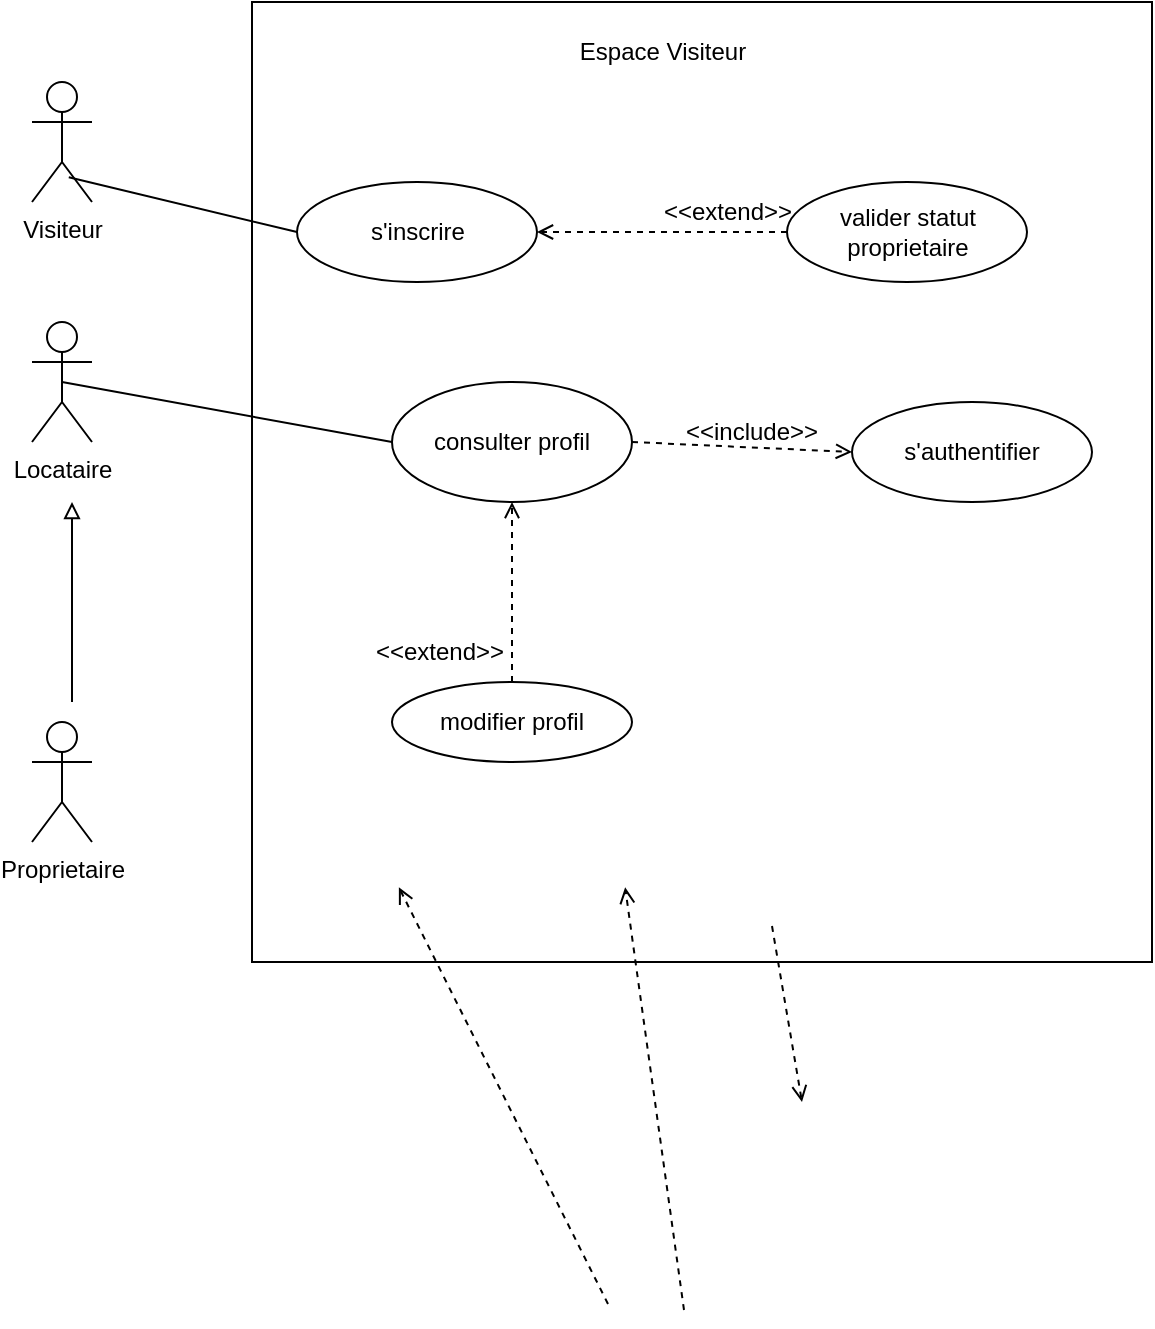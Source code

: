 <mxfile version="24.9.3">
  <diagram name="Page-1" id="qK_Wsu-0rvwlbRPcCPJc">
    <mxGraphModel dx="1114" dy="560" grid="1" gridSize="10" guides="1" tooltips="1" connect="1" arrows="1" fold="1" page="1" pageScale="1" pageWidth="827" pageHeight="1169" math="0" shadow="0">
      <root>
        <mxCell id="0" />
        <mxCell id="1" parent="0" />
        <mxCell id="EcFpb2TM-bkTd2eWVxg3-1" value="" style="rounded=0;whiteSpace=wrap;html=1;fontFamily=Times New Roman;" parent="1" vertex="1">
          <mxGeometry x="350" y="40" width="450" height="480" as="geometry" />
        </mxCell>
        <mxCell id="EcFpb2TM-bkTd2eWVxg3-3" value="&lt;font style=&quot;vertical-align: inherit;&quot;&gt;&lt;font style=&quot;vertical-align: inherit;&quot;&gt;&lt;font style=&quot;vertical-align: inherit;&quot;&gt;&lt;font style=&quot;vertical-align: inherit;&quot;&gt;Espace Visiteur&lt;/font&gt;&lt;/font&gt;&lt;/font&gt;&lt;/font&gt;" style="text;html=1;align=center;verticalAlign=middle;whiteSpace=wrap;rounded=0;" parent="1" vertex="1">
          <mxGeometry x="492.5" y="50" width="125" height="30" as="geometry" />
        </mxCell>
        <mxCell id="EcFpb2TM-bkTd2eWVxg3-4" value="&lt;font style=&quot;vertical-align: inherit;&quot;&gt;&lt;font style=&quot;vertical-align: inherit;&quot;&gt;Visiteur&lt;/font&gt;&lt;/font&gt;" style="shape=umlActor;verticalLabelPosition=bottom;verticalAlign=top;html=1;outlineConnect=0;" parent="1" vertex="1">
          <mxGeometry x="240" y="80" width="30" height="60" as="geometry" />
        </mxCell>
        <mxCell id="EcFpb2TM-bkTd2eWVxg3-5" value="&lt;font style=&quot;vertical-align: inherit;&quot;&gt;&lt;font style=&quot;vertical-align: inherit;&quot;&gt;&lt;font style=&quot;vertical-align: inherit;&quot;&gt;&lt;font style=&quot;vertical-align: inherit;&quot;&gt;Locataire&lt;/font&gt;&lt;/font&gt;&lt;/font&gt;&lt;/font&gt;" style="shape=umlActor;verticalLabelPosition=bottom;verticalAlign=top;html=1;outlineConnect=0;" parent="1" vertex="1">
          <mxGeometry x="240" y="200" width="30" height="60" as="geometry" />
        </mxCell>
        <mxCell id="EcFpb2TM-bkTd2eWVxg3-7" value="&lt;font style=&quot;vertical-align: inherit;&quot;&gt;&lt;font style=&quot;vertical-align: inherit;&quot;&gt;Proprietaire&lt;/font&gt;&lt;/font&gt;" style="shape=umlActor;verticalLabelPosition=bottom;verticalAlign=top;html=1;outlineConnect=0;" parent="1" vertex="1">
          <mxGeometry x="240" y="400" width="30" height="60" as="geometry" />
        </mxCell>
        <mxCell id="EcFpb2TM-bkTd2eWVxg3-8" value="&lt;font style=&quot;vertical-align: inherit;&quot;&gt;&lt;font style=&quot;vertical-align: inherit;&quot;&gt;&lt;font style=&quot;vertical-align: inherit;&quot;&gt;&lt;font style=&quot;vertical-align: inherit;&quot;&gt;s&#39;inscrire&lt;/font&gt;&lt;/font&gt;&lt;/font&gt;&lt;/font&gt;" style="ellipse;whiteSpace=wrap;html=1;" parent="1" vertex="1">
          <mxGeometry x="372.5" y="130" width="120" height="50" as="geometry" />
        </mxCell>
        <mxCell id="EcFpb2TM-bkTd2eWVxg3-10" value="&lt;font style=&quot;vertical-align: inherit;&quot;&gt;&lt;font style=&quot;vertical-align: inherit;&quot;&gt;&lt;font style=&quot;vertical-align: inherit;&quot;&gt;&lt;font style=&quot;vertical-align: inherit;&quot;&gt;valider statut proprietaire&lt;/font&gt;&lt;/font&gt;&lt;/font&gt;&lt;/font&gt;" style="ellipse;whiteSpace=wrap;html=1;" parent="1" vertex="1">
          <mxGeometry x="617.5" y="130" width="120" height="50" as="geometry" />
        </mxCell>
        <mxCell id="EcFpb2TM-bkTd2eWVxg3-13" value="" style="endArrow=none;html=1;rounded=0;entryX=0;entryY=0.5;entryDx=0;entryDy=0;exitX=0.613;exitY=0.794;exitDx=0;exitDy=0;exitPerimeter=0;" parent="1" source="EcFpb2TM-bkTd2eWVxg3-4" target="EcFpb2TM-bkTd2eWVxg3-8" edge="1">
          <mxGeometry width="50" height="50" relative="1" as="geometry">
            <mxPoint x="480" y="240" as="sourcePoint" />
            <mxPoint x="530" y="190" as="targetPoint" />
          </mxGeometry>
        </mxCell>
        <mxCell id="EcFpb2TM-bkTd2eWVxg3-18" value="&lt;font style=&quot;vertical-align: inherit;&quot;&gt;&lt;font style=&quot;vertical-align: inherit;&quot;&gt;&lt;font style=&quot;vertical-align: inherit;&quot;&gt;&lt;font style=&quot;vertical-align: inherit;&quot;&gt;consulter profil&lt;/font&gt;&lt;/font&gt;&lt;/font&gt;&lt;/font&gt;" style="ellipse;whiteSpace=wrap;html=1;" parent="1" vertex="1">
          <mxGeometry x="420" y="230" width="120" height="60" as="geometry" />
        </mxCell>
        <mxCell id="EcFpb2TM-bkTd2eWVxg3-19" value="&lt;font style=&quot;vertical-align: inherit;&quot;&gt;&lt;font style=&quot;vertical-align: inherit;&quot;&gt;&lt;font style=&quot;vertical-align: inherit;&quot;&gt;&lt;font style=&quot;vertical-align: inherit;&quot;&gt;&lt;font style=&quot;vertical-align: inherit;&quot;&gt;&lt;font style=&quot;vertical-align: inherit;&quot;&gt;modifier profil&lt;/font&gt;&lt;/font&gt;&lt;/font&gt;&lt;/font&gt;&lt;/font&gt;&lt;/font&gt;" style="ellipse;whiteSpace=wrap;html=1;" parent="1" vertex="1">
          <mxGeometry x="420" y="380" width="120" height="40" as="geometry" />
        </mxCell>
        <mxCell id="EcFpb2TM-bkTd2eWVxg3-33" value="" style="endArrow=none;html=1;rounded=0;entryX=0;entryY=0.5;entryDx=0;entryDy=0;exitX=0.5;exitY=0.5;exitDx=0;exitDy=0;exitPerimeter=0;" parent="1" source="EcFpb2TM-bkTd2eWVxg3-5" target="EcFpb2TM-bkTd2eWVxg3-18" edge="1">
          <mxGeometry width="50" height="50" relative="1" as="geometry">
            <mxPoint x="275" y="218" as="sourcePoint" />
            <mxPoint x="390" y="240" as="targetPoint" />
          </mxGeometry>
        </mxCell>
        <mxCell id="EcFpb2TM-bkTd2eWVxg3-34" value="" style="endArrow=open;html=1;rounded=0;endFill=0;entryX=0.5;entryY=1;entryDx=0;entryDy=0;dashed=1;" parent="1" source="EcFpb2TM-bkTd2eWVxg3-19" edge="1" target="EcFpb2TM-bkTd2eWVxg3-18">
          <mxGeometry width="50" height="50" relative="1" as="geometry">
            <mxPoint x="526.5" y="256" as="sourcePoint" />
            <mxPoint x="421.5" y="240" as="targetPoint" />
          </mxGeometry>
        </mxCell>
        <mxCell id="EcFpb2TM-bkTd2eWVxg3-35" value="&amp;lt;&amp;lt;extend&amp;gt;&amp;gt;" style="text;html=1;align=center;verticalAlign=middle;whiteSpace=wrap;rounded=0;" parent="1" vertex="1">
          <mxGeometry x="414" y="350" width="60" height="30" as="geometry" />
        </mxCell>
        <mxCell id="EcFpb2TM-bkTd2eWVxg3-36" value="" style="endArrow=open;html=1;rounded=0;endFill=0;entryX=0;entryY=0.5;entryDx=0;entryDy=0;dashed=1;exitX=1;exitY=0.5;exitDx=0;exitDy=0;" parent="1" source="EcFpb2TM-bkTd2eWVxg3-18" target="Rqkx4JHOjOzXJwCl4Rtu-1" edge="1">
          <mxGeometry width="50" height="50" relative="1" as="geometry">
            <mxPoint x="594" y="265" as="sourcePoint" />
            <mxPoint x="667.574" y="305.858" as="targetPoint" />
          </mxGeometry>
        </mxCell>
        <mxCell id="EcFpb2TM-bkTd2eWVxg3-39" value="&lt;font style=&quot;vertical-align: inherit;&quot;&gt;&lt;font style=&quot;vertical-align: inherit;&quot;&gt;&lt;font style=&quot;vertical-align: inherit;&quot;&gt;&lt;font style=&quot;vertical-align: inherit;&quot;&gt;&amp;lt;&amp;lt;include&amp;gt;&amp;gt;&lt;/font&gt;&lt;/font&gt;&lt;/font&gt;&lt;/font&gt;" style="text;html=1;align=center;verticalAlign=middle;whiteSpace=wrap;rounded=0;" parent="1" vertex="1">
          <mxGeometry x="570" y="240" width="60" height="30" as="geometry" />
        </mxCell>
        <mxCell id="EcFpb2TM-bkTd2eWVxg3-41" value="" style="endArrow=block;html=1;rounded=0;endFill=0;" parent="1" edge="1">
          <mxGeometry width="50" height="50" relative="1" as="geometry">
            <mxPoint x="260" y="390" as="sourcePoint" />
            <mxPoint x="260" y="290" as="targetPoint" />
          </mxGeometry>
        </mxCell>
        <mxCell id="EcFpb2TM-bkTd2eWVxg3-57" value="" style="endArrow=open;html=1;rounded=0;endFill=0;dashed=1;entryX=1;entryY=1;entryDx=0;entryDy=0;" parent="1" source="EcFpb2TM-bkTd2eWVxg3-32" edge="1">
          <mxGeometry width="50" height="50" relative="1" as="geometry">
            <mxPoint x="566" y="694" as="sourcePoint" />
            <mxPoint x="536.569" y="482.678" as="targetPoint" />
          </mxGeometry>
        </mxCell>
        <mxCell id="EcFpb2TM-bkTd2eWVxg3-58" value="" style="endArrow=open;html=1;rounded=0;endFill=0;dashed=1;entryX=0;entryY=1;entryDx=0;entryDy=0;" parent="1" source="EcFpb2TM-bkTd2eWVxg3-31" edge="1">
          <mxGeometry width="50" height="50" relative="1" as="geometry">
            <mxPoint x="528" y="691" as="sourcePoint" />
            <mxPoint x="423.431" y="482.678" as="targetPoint" />
          </mxGeometry>
        </mxCell>
        <mxCell id="EcFpb2TM-bkTd2eWVxg3-68" value="" style="endArrow=open;html=1;rounded=0;endFill=0;entryX=0.5;entryY=1;entryDx=0;entryDy=0;dashed=1;exitX=0.5;exitY=0;exitDx=0;exitDy=0;" parent="1" source="EcFpb2TM-bkTd2eWVxg3-62" edge="1">
          <mxGeometry width="50" height="50" relative="1" as="geometry">
            <mxPoint x="610" y="502" as="sourcePoint" />
            <mxPoint x="625" y="590" as="targetPoint" />
          </mxGeometry>
        </mxCell>
        <mxCell id="n3hGs5lfUDH60UA9f6uJ-2" value="" style="endArrow=open;html=1;rounded=0;endFill=0;entryX=1;entryY=0.5;entryDx=0;entryDy=0;dashed=1;exitX=0;exitY=0.5;exitDx=0;exitDy=0;" parent="1" source="EcFpb2TM-bkTd2eWVxg3-10" target="EcFpb2TM-bkTd2eWVxg3-8" edge="1">
          <mxGeometry width="50" height="50" relative="1" as="geometry">
            <mxPoint x="430" y="67" as="sourcePoint" />
            <mxPoint x="605" y="153" as="targetPoint" />
          </mxGeometry>
        </mxCell>
        <mxCell id="n3hGs5lfUDH60UA9f6uJ-3" value="&lt;font style=&quot;vertical-align: inherit;&quot;&gt;&lt;font style=&quot;vertical-align: inherit;&quot;&gt;&amp;lt;&amp;lt;extend&amp;gt;&amp;gt;&lt;/font&gt;&lt;/font&gt;" style="text;html=1;align=center;verticalAlign=middle;whiteSpace=wrap;rounded=0;" parent="1" vertex="1">
          <mxGeometry x="557.5" y="130" width="60" height="30" as="geometry" />
        </mxCell>
        <mxCell id="Rqkx4JHOjOzXJwCl4Rtu-1" value="&lt;font style=&quot;vertical-align: inherit;&quot;&gt;&lt;font style=&quot;vertical-align: inherit;&quot;&gt;&lt;font style=&quot;vertical-align: inherit;&quot;&gt;&lt;font style=&quot;vertical-align: inherit;&quot;&gt;&lt;font style=&quot;vertical-align: inherit;&quot;&gt;&lt;font style=&quot;vertical-align: inherit;&quot;&gt;&lt;font style=&quot;vertical-align: inherit;&quot;&gt;&lt;font style=&quot;vertical-align: inherit;&quot;&gt;s&#39;authentifier&lt;/font&gt;&lt;/font&gt;&lt;/font&gt;&lt;/font&gt;&lt;/font&gt;&lt;/font&gt;&lt;/font&gt;&lt;/font&gt;" style="ellipse;whiteSpace=wrap;html=1;" vertex="1" parent="1">
          <mxGeometry x="650" y="240" width="120" height="50" as="geometry" />
        </mxCell>
      </root>
    </mxGraphModel>
  </diagram>
</mxfile>
